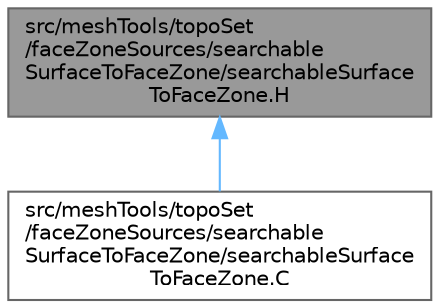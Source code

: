 digraph "src/meshTools/topoSet/faceZoneSources/searchableSurfaceToFaceZone/searchableSurfaceToFaceZone.H"
{
 // LATEX_PDF_SIZE
  bgcolor="transparent";
  edge [fontname=Helvetica,fontsize=10,labelfontname=Helvetica,labelfontsize=10];
  node [fontname=Helvetica,fontsize=10,shape=box,height=0.2,width=0.4];
  Node1 [id="Node000001",label="src/meshTools/topoSet\l/faceZoneSources/searchable\lSurfaceToFaceZone/searchableSurface\lToFaceZone.H",height=0.2,width=0.4,color="gray40", fillcolor="grey60", style="filled", fontcolor="black",tooltip=" "];
  Node1 -> Node2 [id="edge1_Node000001_Node000002",dir="back",color="steelblue1",style="solid",tooltip=" "];
  Node2 [id="Node000002",label="src/meshTools/topoSet\l/faceZoneSources/searchable\lSurfaceToFaceZone/searchableSurface\lToFaceZone.C",height=0.2,width=0.4,color="grey40", fillcolor="white", style="filled",URL="$searchableSurfaceToFaceZone_8C.html",tooltip=" "];
}
